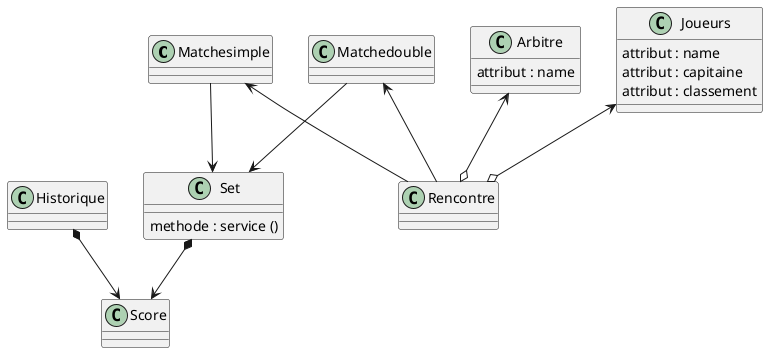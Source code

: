 @startuml "Enfer"


class Matchesimple{

}
class Matchedouble{

}


class Arbitre{
    attribut : name
}

class Joueurs{
    attribut : name
    attribut : capitaine
    attribut : classement
}

class Set{
    methode : service ()
}

class Score{

}

class Rencontre{

}
class Historique{

}

Joueurs <--o Rencontre
Matchesimple <-- Rencontre
Matchedouble <-- Rencontre

Historique*-->Score

Set *--> Score
Matchesimple -->Set
Matchedouble -->Set

Arbitre <--o Rencontre







@enduml